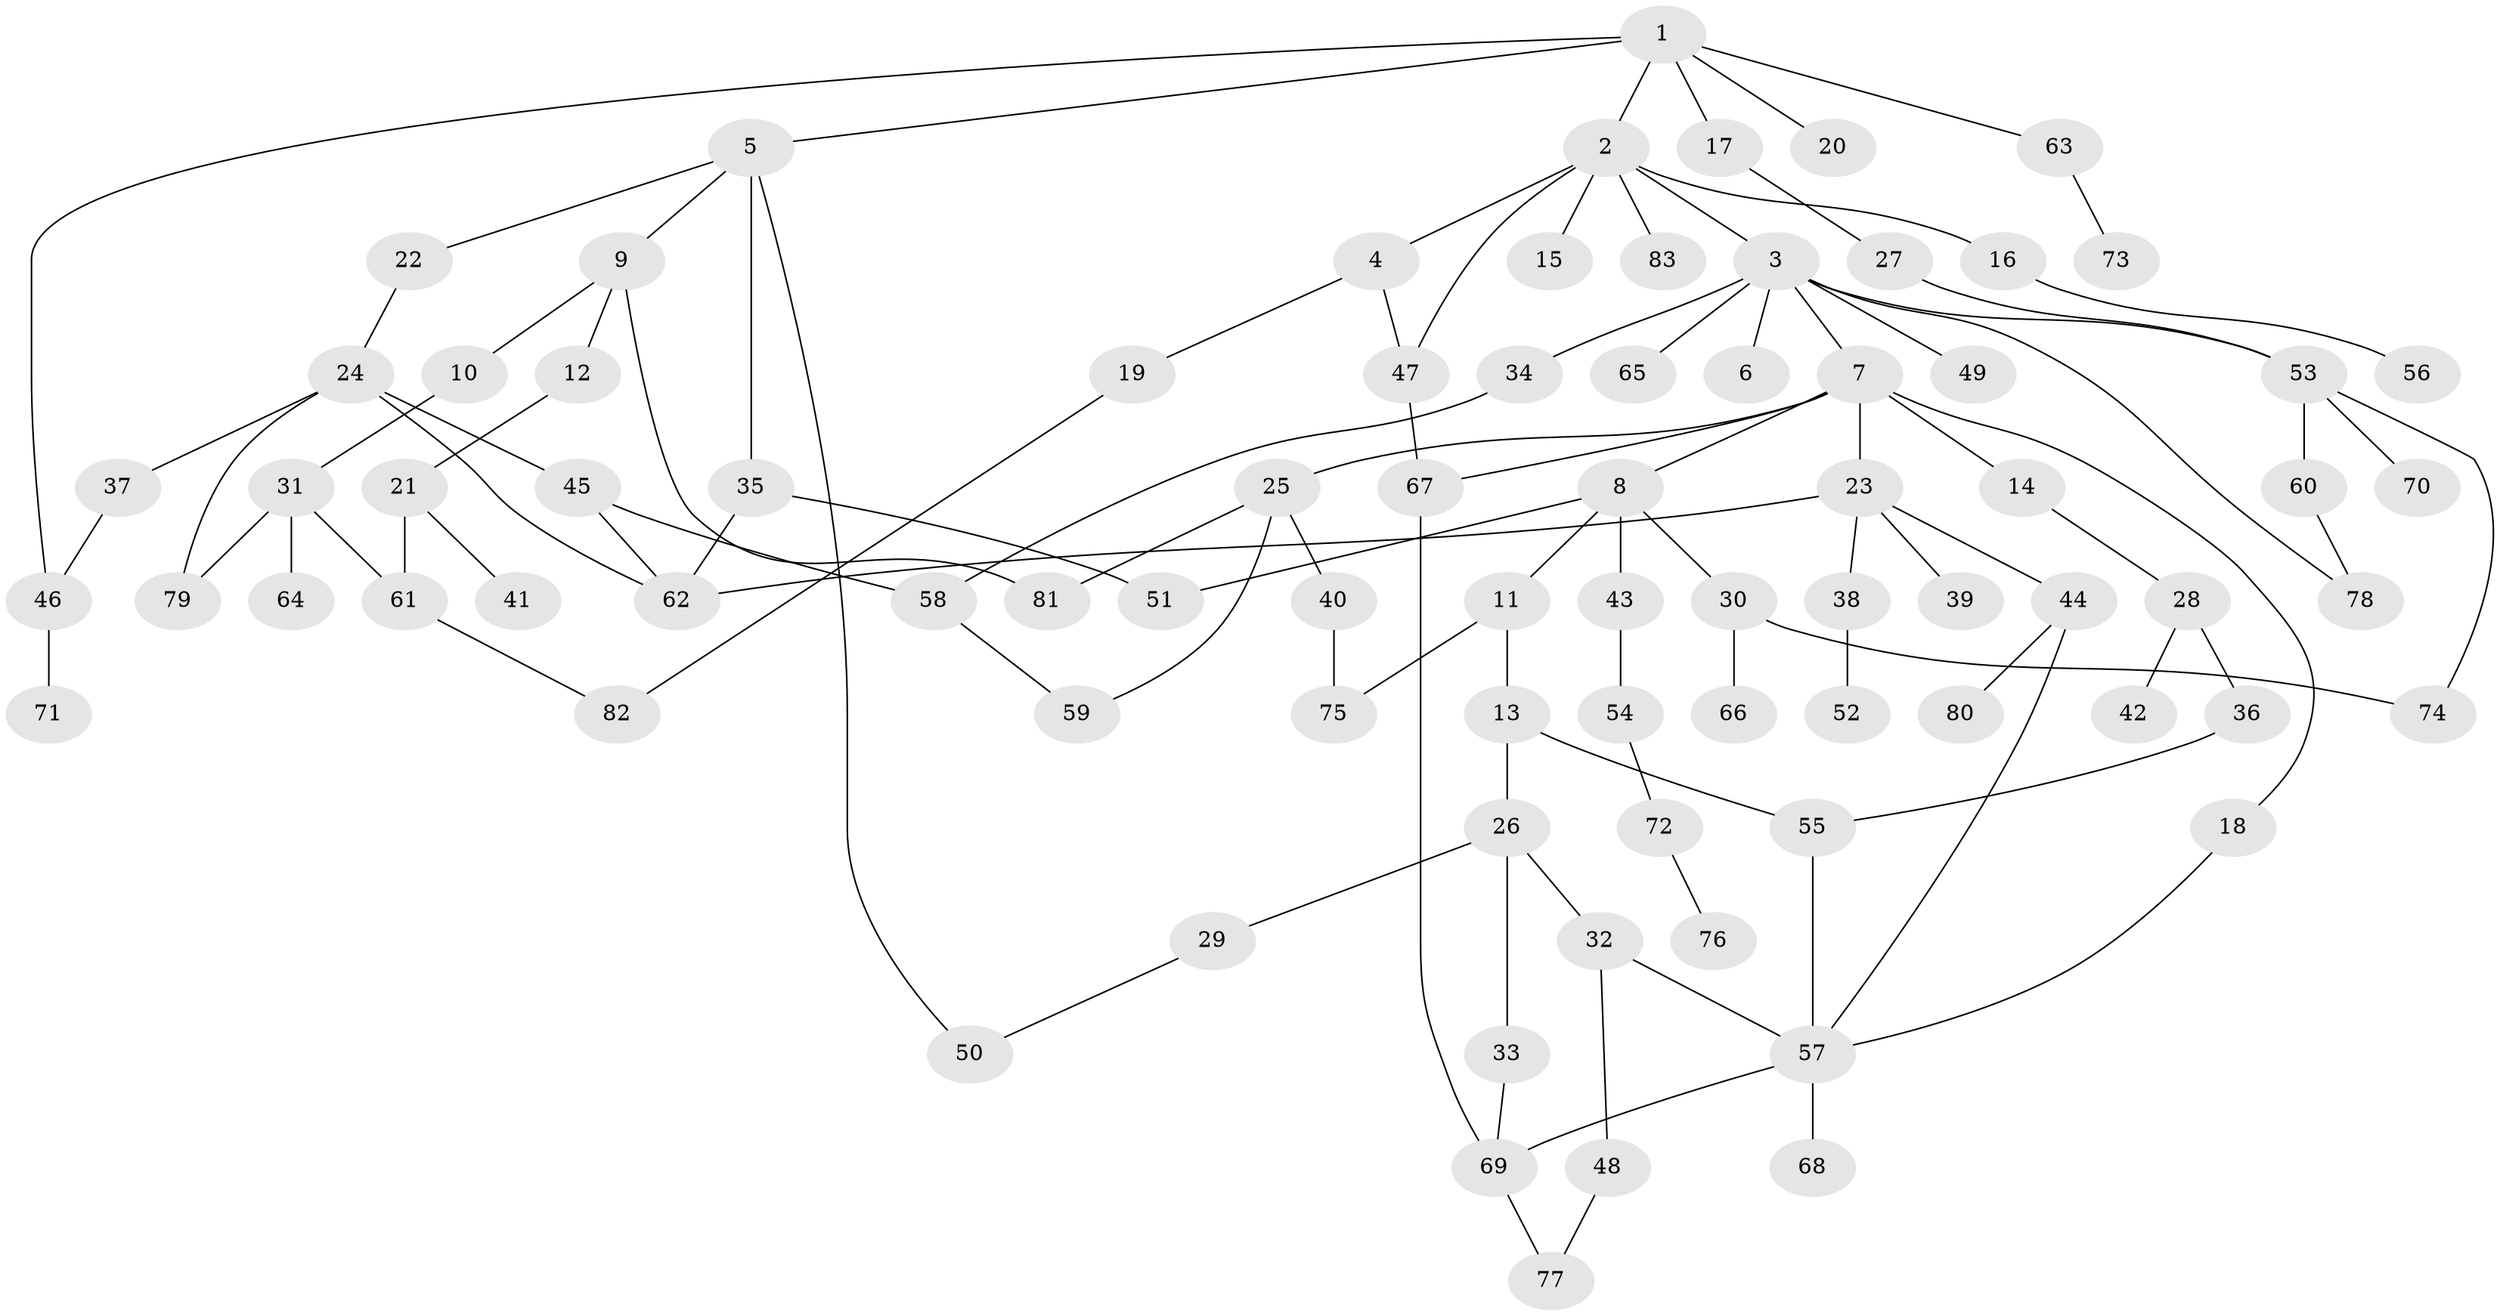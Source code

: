 // Generated by graph-tools (version 1.1) at 2025/25/03/09/25 03:25:27]
// undirected, 83 vertices, 107 edges
graph export_dot {
graph [start="1"]
  node [color=gray90,style=filled];
  1;
  2;
  3;
  4;
  5;
  6;
  7;
  8;
  9;
  10;
  11;
  12;
  13;
  14;
  15;
  16;
  17;
  18;
  19;
  20;
  21;
  22;
  23;
  24;
  25;
  26;
  27;
  28;
  29;
  30;
  31;
  32;
  33;
  34;
  35;
  36;
  37;
  38;
  39;
  40;
  41;
  42;
  43;
  44;
  45;
  46;
  47;
  48;
  49;
  50;
  51;
  52;
  53;
  54;
  55;
  56;
  57;
  58;
  59;
  60;
  61;
  62;
  63;
  64;
  65;
  66;
  67;
  68;
  69;
  70;
  71;
  72;
  73;
  74;
  75;
  76;
  77;
  78;
  79;
  80;
  81;
  82;
  83;
  1 -- 2;
  1 -- 5;
  1 -- 17;
  1 -- 20;
  1 -- 46;
  1 -- 63;
  2 -- 3;
  2 -- 4;
  2 -- 15;
  2 -- 16;
  2 -- 47;
  2 -- 83;
  3 -- 6;
  3 -- 7;
  3 -- 34;
  3 -- 49;
  3 -- 53;
  3 -- 65;
  3 -- 78;
  4 -- 19;
  4 -- 47;
  5 -- 9;
  5 -- 22;
  5 -- 35;
  5 -- 50;
  7 -- 8;
  7 -- 14;
  7 -- 18;
  7 -- 23;
  7 -- 25;
  7 -- 67;
  8 -- 11;
  8 -- 30;
  8 -- 43;
  8 -- 51;
  9 -- 10;
  9 -- 12;
  9 -- 81;
  10 -- 31;
  11 -- 13;
  11 -- 75;
  12 -- 21;
  13 -- 26;
  13 -- 55;
  14 -- 28;
  16 -- 56;
  17 -- 27;
  18 -- 57;
  19 -- 82;
  21 -- 41;
  21 -- 61;
  22 -- 24;
  23 -- 38;
  23 -- 39;
  23 -- 44;
  23 -- 62;
  24 -- 37;
  24 -- 45;
  24 -- 79;
  24 -- 62;
  25 -- 40;
  25 -- 81;
  25 -- 59;
  26 -- 29;
  26 -- 32;
  26 -- 33;
  27 -- 53;
  28 -- 36;
  28 -- 42;
  29 -- 50;
  30 -- 66;
  30 -- 74;
  31 -- 64;
  31 -- 61;
  31 -- 79;
  32 -- 48;
  32 -- 57;
  33 -- 69;
  34 -- 58;
  35 -- 51;
  35 -- 62;
  36 -- 55;
  37 -- 46;
  38 -- 52;
  40 -- 75;
  43 -- 54;
  44 -- 80;
  44 -- 57;
  45 -- 58;
  45 -- 62;
  46 -- 71;
  47 -- 67;
  48 -- 77;
  53 -- 60;
  53 -- 70;
  53 -- 74;
  54 -- 72;
  55 -- 57;
  57 -- 68;
  57 -- 69;
  58 -- 59;
  60 -- 78;
  61 -- 82;
  63 -- 73;
  67 -- 69;
  69 -- 77;
  72 -- 76;
}
